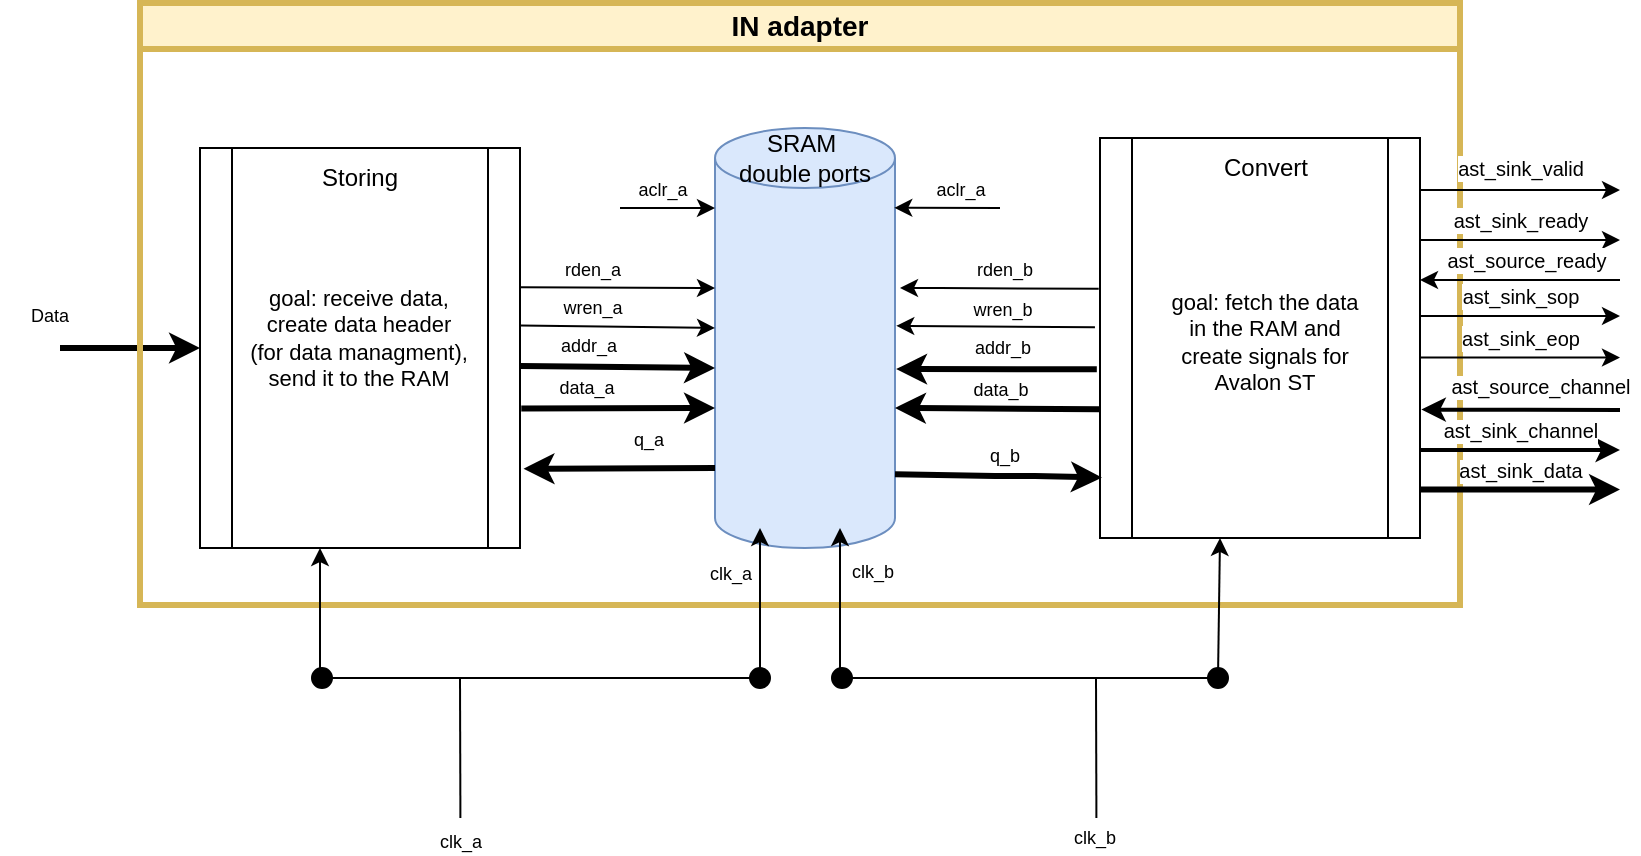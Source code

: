 <mxfile version="20.6.0" type="device"><diagram id="eJsZq9SZnfXNDUd87q3I" name="Page-1"><mxGraphModel dx="1014" dy="462" grid="0" gridSize="10" guides="1" tooltips="1" connect="1" arrows="1" fold="1" page="1" pageScale="1" pageWidth="1169" pageHeight="827" math="0" shadow="0"><root><mxCell id="0"/><mxCell id="1" parent="0"/><mxCell id="jrfVC20jL2zaQBm9AzPA-1" value="" style="shape=cylinder3;whiteSpace=wrap;html=1;boundedLbl=1;backgroundOutline=1;size=15;fillColor=#dae8fc;strokeColor=#6c8ebf;" parent="1" vertex="1"><mxGeometry x="587.5" y="280" width="90" height="210" as="geometry"/></mxCell><mxCell id="jrfVC20jL2zaQBm9AzPA-2" value="SRAM&amp;nbsp;&lt;br&gt;double ports" style="text;html=1;strokeColor=none;fillColor=none;align=center;verticalAlign=middle;whiteSpace=wrap;rounded=0;" parent="1" vertex="1"><mxGeometry x="595" y="280" width="75" height="30" as="geometry"/></mxCell><mxCell id="jrfVC20jL2zaQBm9AzPA-4" value="" style="endArrow=classic;html=1;rounded=0;" parent="1" edge="1"><mxGeometry width="50" height="50" relative="1" as="geometry"><mxPoint x="540" y="320" as="sourcePoint"/><mxPoint x="587.5" y="320" as="targetPoint"/></mxGeometry></mxCell><mxCell id="jrfVC20jL2zaQBm9AzPA-5" value="&lt;font style=&quot;font-size: 9px;&quot;&gt;aclr_a&lt;/font&gt;" style="edgeLabel;html=1;align=center;verticalAlign=middle;resizable=0;points=[];" parent="jrfVC20jL2zaQBm9AzPA-4" vertex="1" connectable="0"><mxGeometry x="-0.391" y="1" relative="1" as="geometry"><mxPoint x="6" y="-9" as="offset"/></mxGeometry></mxCell><mxCell id="jrfVC20jL2zaQBm9AzPA-6" value="" style="endArrow=classic;html=1;rounded=0;strokeWidth=3;exitX=1.002;exitY=0.545;exitDx=0;exitDy=0;exitPerimeter=0;" parent="1" source="jrfVC20jL2zaQBm9AzPA-54" edge="1"><mxGeometry width="50" height="50" relative="1" as="geometry"><mxPoint x="540" y="400" as="sourcePoint"/><mxPoint x="587.5" y="400" as="targetPoint"/><Array as="points"/></mxGeometry></mxCell><mxCell id="jrfVC20jL2zaQBm9AzPA-14" value="addr_a" style="edgeLabel;html=1;align=center;verticalAlign=middle;resizable=0;points=[];fontSize=9;" parent="jrfVC20jL2zaQBm9AzPA-6" vertex="1" connectable="0"><mxGeometry x="-0.511" y="-2" relative="1" as="geometry"><mxPoint x="9" y="-12" as="offset"/></mxGeometry></mxCell><mxCell id="jrfVC20jL2zaQBm9AzPA-18" value="" style="endArrow=classic;html=1;rounded=0;exitX=1;exitY=0.348;exitDx=0;exitDy=0;exitPerimeter=0;" parent="1" source="jrfVC20jL2zaQBm9AzPA-54" edge="1"><mxGeometry width="50" height="50" relative="1" as="geometry"><mxPoint x="540" y="360" as="sourcePoint"/><mxPoint x="587.5" y="360" as="targetPoint"/></mxGeometry></mxCell><mxCell id="jrfVC20jL2zaQBm9AzPA-19" value="&lt;font style=&quot;font-size: 9px;&quot;&gt;rden_a&lt;/font&gt;" style="edgeLabel;html=1;align=center;verticalAlign=middle;resizable=0;points=[];" parent="jrfVC20jL2zaQBm9AzPA-18" vertex="1" connectable="0"><mxGeometry x="-0.391" y="1" relative="1" as="geometry"><mxPoint x="6" y="-9" as="offset"/></mxGeometry></mxCell><mxCell id="jrfVC20jL2zaQBm9AzPA-20" value="" style="endArrow=classic;html=1;rounded=0;exitX=1.002;exitY=0.444;exitDx=0;exitDy=0;exitPerimeter=0;" parent="1" source="jrfVC20jL2zaQBm9AzPA-54" edge="1"><mxGeometry width="50" height="50" relative="1" as="geometry"><mxPoint x="540" y="380" as="sourcePoint"/><mxPoint x="587.5" y="380" as="targetPoint"/></mxGeometry></mxCell><mxCell id="jrfVC20jL2zaQBm9AzPA-21" value="&lt;font style=&quot;font-size: 9px;&quot;&gt;wren_a&lt;/font&gt;" style="edgeLabel;html=1;align=center;verticalAlign=middle;resizable=0;points=[];" parent="jrfVC20jL2zaQBm9AzPA-20" vertex="1" connectable="0"><mxGeometry x="-0.391" y="1" relative="1" as="geometry"><mxPoint x="6" y="-9" as="offset"/></mxGeometry></mxCell><mxCell id="jrfVC20jL2zaQBm9AzPA-22" value="" style="endArrow=classic;html=1;rounded=0;strokeWidth=3;exitX=1.004;exitY=0.651;exitDx=0;exitDy=0;exitPerimeter=0;" parent="1" source="jrfVC20jL2zaQBm9AzPA-54" edge="1"><mxGeometry width="50" height="50" relative="1" as="geometry"><mxPoint x="490" y="420" as="sourcePoint"/><mxPoint x="587.5" y="420" as="targetPoint"/><Array as="points"/></mxGeometry></mxCell><mxCell id="jrfVC20jL2zaQBm9AzPA-23" value="data_a" style="edgeLabel;html=1;align=center;verticalAlign=middle;resizable=0;points=[];fontSize=9;" parent="jrfVC20jL2zaQBm9AzPA-22" vertex="1" connectable="0"><mxGeometry x="-0.511" y="-2" relative="1" as="geometry"><mxPoint x="9" y="-12" as="offset"/></mxGeometry></mxCell><mxCell id="jrfVC20jL2zaQBm9AzPA-24" value="" style="endArrow=classic;html=1;rounded=0;strokeWidth=3;entryX=1.011;entryY=0.802;entryDx=0;entryDy=0;entryPerimeter=0;" parent="1" target="jrfVC20jL2zaQBm9AzPA-54" edge="1"><mxGeometry width="50" height="50" relative="1" as="geometry"><mxPoint x="587.5" y="450" as="sourcePoint"/><mxPoint x="540" y="450" as="targetPoint"/><Array as="points"/></mxGeometry></mxCell><mxCell id="jrfVC20jL2zaQBm9AzPA-25" value="q_a" style="edgeLabel;html=1;align=center;verticalAlign=middle;resizable=0;points=[];fontSize=9;" parent="jrfVC20jL2zaQBm9AzPA-24" vertex="1" connectable="0"><mxGeometry x="-0.511" y="-2" relative="1" as="geometry"><mxPoint x="-10" y="-12" as="offset"/></mxGeometry></mxCell><mxCell id="jrfVC20jL2zaQBm9AzPA-56" value="" style="endArrow=classic;html=1;rounded=0;strokeWidth=3;fontSize=9;entryX=0;entryY=0.5;entryDx=0;entryDy=0;" parent="1" target="jrfVC20jL2zaQBm9AzPA-54" edge="1"><mxGeometry width="50" height="50" relative="1" as="geometry"><mxPoint x="260" y="390" as="sourcePoint"/><mxPoint x="213.012" y="410" as="targetPoint"/></mxGeometry></mxCell><mxCell id="jrfVC20jL2zaQBm9AzPA-58" value="Data" style="text;html=1;strokeColor=none;fillColor=none;align=center;verticalAlign=middle;whiteSpace=wrap;rounded=0;fontSize=9;" parent="1" vertex="1"><mxGeometry x="230" y="358.78" width="50" height="30" as="geometry"/></mxCell><mxCell id="jrfVC20jL2zaQBm9AzPA-63" value="" style="group;fillColor=#dae8fc;strokeColor=#6c8ebf;" parent="1" vertex="1" connectable="0"><mxGeometry x="330" y="290" width="160" height="200" as="geometry"/></mxCell><mxCell id="jrfVC20jL2zaQBm9AzPA-54" value="" style="shape=process;whiteSpace=wrap;html=1;backgroundOutline=1;fontSize=9;" parent="jrfVC20jL2zaQBm9AzPA-63" vertex="1"><mxGeometry width="160" height="200" as="geometry"/></mxCell><mxCell id="jrfVC20jL2zaQBm9AzPA-55" value="Storing" style="text;html=1;strokeColor=none;fillColor=none;align=center;verticalAlign=middle;whiteSpace=wrap;rounded=0;" parent="jrfVC20jL2zaQBm9AzPA-63" vertex="1"><mxGeometry x="34.783" width="90.435" height="30" as="geometry"/></mxCell><mxCell id="jrfVC20jL2zaQBm9AzPA-59" value="&lt;font style=&quot;font-size: 11px;&quot;&gt;goal: receive data, create data header (for data managment), send it to the RAM&lt;/font&gt;" style="text;html=1;strokeColor=none;fillColor=none;align=center;verticalAlign=middle;whiteSpace=wrap;rounded=0;fontSize=9;" parent="jrfVC20jL2zaQBm9AzPA-63" vertex="1"><mxGeometry x="24.348" y="80" width="111.304" height="30" as="geometry"/></mxCell><mxCell id="jrfVC20jL2zaQBm9AzPA-64" value="" style="shape=process;whiteSpace=wrap;html=1;backgroundOutline=1;fontSize=9;" parent="1" vertex="1"><mxGeometry x="780" y="285" width="160" height="200" as="geometry"/></mxCell><mxCell id="jrfVC20jL2zaQBm9AzPA-65" value="" style="endArrow=classic;html=1;rounded=0;entryX=0.996;entryY=0.19;entryDx=0;entryDy=0;entryPerimeter=0;" parent="1" target="jrfVC20jL2zaQBm9AzPA-1" edge="1"><mxGeometry width="50" height="50" relative="1" as="geometry"><mxPoint x="730" y="320" as="sourcePoint"/><mxPoint x="757.5" y="310" as="targetPoint"/></mxGeometry></mxCell><mxCell id="jrfVC20jL2zaQBm9AzPA-66" value="&lt;font style=&quot;font-size: 9px;&quot;&gt;aclr_a&lt;/font&gt;" style="edgeLabel;html=1;align=center;verticalAlign=middle;resizable=0;points=[];" parent="jrfVC20jL2zaQBm9AzPA-65" vertex="1" connectable="0"><mxGeometry x="-0.391" y="1" relative="1" as="geometry"><mxPoint x="-4" y="-11" as="offset"/></mxGeometry></mxCell><mxCell id="jrfVC20jL2zaQBm9AzPA-67" value="" style="endArrow=classic;html=1;rounded=0;strokeWidth=3;exitX=-0.01;exitY=0.578;exitDx=0;exitDy=0;exitPerimeter=0;entryX=1.006;entryY=0.574;entryDx=0;entryDy=0;entryPerimeter=0;" parent="1" source="jrfVC20jL2zaQBm9AzPA-64" target="jrfVC20jL2zaQBm9AzPA-1" edge="1"><mxGeometry width="50" height="50" relative="1" as="geometry"><mxPoint x="720" y="384.5" as="sourcePoint"/><mxPoint x="817.04" y="385.5" as="targetPoint"/><Array as="points"/></mxGeometry></mxCell><mxCell id="jrfVC20jL2zaQBm9AzPA-68" value="addr_b" style="edgeLabel;html=1;align=center;verticalAlign=middle;resizable=0;points=[];fontSize=9;" parent="jrfVC20jL2zaQBm9AzPA-67" vertex="1" connectable="0"><mxGeometry x="-0.511" y="-2" relative="1" as="geometry"><mxPoint x="-23" y="-9" as="offset"/></mxGeometry></mxCell><mxCell id="jrfVC20jL2zaQBm9AzPA-71" value="" style="endArrow=classic;html=1;rounded=0;exitX=-0.004;exitY=0.377;exitDx=0;exitDy=0;exitPerimeter=0;" parent="1" source="jrfVC20jL2zaQBm9AzPA-64" edge="1"><mxGeometry width="50" height="50" relative="1" as="geometry"><mxPoint x="677.5" y="340" as="sourcePoint"/><mxPoint x="680" y="360" as="targetPoint"/><Array as="points"><mxPoint x="700" y="360"/></Array></mxGeometry></mxCell><mxCell id="jrfVC20jL2zaQBm9AzPA-72" value="&lt;font style=&quot;font-size: 9px;&quot;&gt;rden_b&lt;/font&gt;" style="edgeLabel;html=1;align=center;verticalAlign=middle;resizable=0;points=[];" parent="jrfVC20jL2zaQBm9AzPA-71" vertex="1" connectable="0"><mxGeometry x="-0.391" y="1" relative="1" as="geometry"><mxPoint x="-17" y="-11" as="offset"/></mxGeometry></mxCell><mxCell id="jrfVC20jL2zaQBm9AzPA-73" value="" style="endArrow=classic;html=1;rounded=0;exitX=-0.011;exitY=0.473;exitDx=0;exitDy=0;exitPerimeter=0;entryX=1.007;entryY=0.471;entryDx=0;entryDy=0;entryPerimeter=0;" parent="1" edge="1"><mxGeometry width="50" height="50" relative="1" as="geometry"><mxPoint x="777.47" y="379.6" as="sourcePoint"/><mxPoint x="678.13" y="378.91" as="targetPoint"/></mxGeometry></mxCell><mxCell id="jrfVC20jL2zaQBm9AzPA-74" value="&lt;font style=&quot;font-size: 9px;&quot;&gt;wren_b&lt;/font&gt;" style="edgeLabel;html=1;align=center;verticalAlign=middle;resizable=0;points=[];" parent="jrfVC20jL2zaQBm9AzPA-73" vertex="1" connectable="0"><mxGeometry x="-0.391" y="1" relative="1" as="geometry"><mxPoint x="-17" y="-11" as="offset"/></mxGeometry></mxCell><mxCell id="jrfVC20jL2zaQBm9AzPA-75" value="" style="endArrow=classic;html=1;rounded=0;strokeWidth=3;exitX=-0.002;exitY=0.69;exitDx=0;exitDy=0;exitPerimeter=0;entryX=0.993;entryY=0.678;entryDx=0;entryDy=0;entryPerimeter=0;" parent="1" edge="1"><mxGeometry width="50" height="50" relative="1" as="geometry"><mxPoint x="780.17" y="420.62" as="sourcePoint"/><mxPoint x="677.5" y="420.0" as="targetPoint"/><Array as="points"/></mxGeometry></mxCell><mxCell id="jrfVC20jL2zaQBm9AzPA-76" value="data_b" style="edgeLabel;html=1;align=center;verticalAlign=middle;resizable=0;points=[];fontSize=9;" parent="jrfVC20jL2zaQBm9AzPA-75" vertex="1" connectable="0"><mxGeometry x="-0.511" y="-2" relative="1" as="geometry"><mxPoint x="-25" y="-8" as="offset"/></mxGeometry></mxCell><mxCell id="jrfVC20jL2zaQBm9AzPA-77" value="" style="endArrow=classic;html=1;rounded=0;strokeWidth=3;exitX=1.028;exitY=0.81;exitDx=0;exitDy=0;exitPerimeter=0;entryX=0.006;entryY=0.849;entryDx=0;entryDy=0;entryPerimeter=0;" parent="1" target="jrfVC20jL2zaQBm9AzPA-64" edge="1"><mxGeometry width="50" height="50" relative="1" as="geometry"><mxPoint x="677.5" y="453.1" as="sourcePoint"/><mxPoint x="774.49" y="454" as="targetPoint"/><Array as="points"><mxPoint x="727.48" y="454"/><mxPoint x="747.48" y="454"/></Array></mxGeometry></mxCell><mxCell id="jrfVC20jL2zaQBm9AzPA-78" value="q_b" style="edgeLabel;html=1;align=center;verticalAlign=middle;resizable=0;points=[];fontSize=9;" parent="jrfVC20jL2zaQBm9AzPA-77" vertex="1" connectable="0"><mxGeometry x="-0.511" y="-2" relative="1" as="geometry"><mxPoint x="29" y="-12" as="offset"/></mxGeometry></mxCell><mxCell id="jrfVC20jL2zaQBm9AzPA-94" value="IN adapter" style="swimlane;whiteSpace=wrap;html=1;fontSize=14;fillColor=#fff2cc;strokeColor=#d6b656;strokeWidth=3;" parent="1" vertex="1"><mxGeometry x="300" y="217.5" width="660" height="301" as="geometry"/></mxCell><mxCell id="jrfVC20jL2zaQBm9AzPA-15" value="" style="endArrow=classic;html=1;rounded=0;" parent="jrfVC20jL2zaQBm9AzPA-94" edge="1"><mxGeometry width="50" height="50" relative="1" as="geometry"><mxPoint x="310" y="336" as="sourcePoint"/><mxPoint x="310" y="262.5" as="targetPoint"/></mxGeometry></mxCell><mxCell id="jrfVC20jL2zaQBm9AzPA-16" value="&lt;font style=&quot;font-size: 9px;&quot;&gt;clk_a&lt;/font&gt;" style="edgeLabel;html=1;align=center;verticalAlign=middle;resizable=0;points=[];" parent="jrfVC20jL2zaQBm9AzPA-15" vertex="1" connectable="0"><mxGeometry x="-0.391" y="1" relative="1" as="geometry"><mxPoint x="-14" y="-29" as="offset"/></mxGeometry></mxCell><mxCell id="jrfVC20jL2zaQBm9AzPA-116" value="" style="endArrow=classic;html=1;rounded=0;strokeWidth=1;fontSize=10;" parent="jrfVC20jL2zaQBm9AzPA-94" edge="1"><mxGeometry width="50" height="50" relative="1" as="geometry"><mxPoint x="90" y="342.5" as="sourcePoint"/><mxPoint x="90" y="272.5" as="targetPoint"/><Array as="points"><mxPoint x="90" y="312.5"/></Array></mxGeometry></mxCell><mxCell id="jrfVC20jL2zaQBm9AzPA-80" value="&lt;font style=&quot;font-size: 11px;&quot;&gt;goal: fetch the data in the RAM and create signals for Avalon ST&lt;/font&gt;" style="text;html=1;strokeColor=none;fillColor=none;align=center;verticalAlign=middle;whiteSpace=wrap;rounded=0;fontSize=9;" parent="jrfVC20jL2zaQBm9AzPA-94" vertex="1"><mxGeometry x="510" y="154.5" width="105" height="30" as="geometry"/></mxCell><mxCell id="jrfVC20jL2zaQBm9AzPA-79" value="Convert" style="text;html=1;strokeColor=none;fillColor=none;align=center;verticalAlign=middle;whiteSpace=wrap;rounded=0;" parent="jrfVC20jL2zaQBm9AzPA-94" vertex="1"><mxGeometry x="497.5" y="67.5" width="130" height="30" as="geometry"/></mxCell><mxCell id="jrfVC20jL2zaQBm9AzPA-99" value="" style="endArrow=classic;html=1;rounded=0;strokeWidth=1;fontSize=14;" parent="jrfVC20jL2zaQBm9AzPA-94" edge="1"><mxGeometry width="50" height="50" relative="1" as="geometry"><mxPoint x="640" y="93.5" as="sourcePoint"/><mxPoint x="740" y="93.5" as="targetPoint"/></mxGeometry></mxCell><mxCell id="jrfVC20jL2zaQBm9AzPA-101" value="&lt;font size=&quot;1&quot;&gt;ast_sink_valid&lt;/font&gt;" style="edgeLabel;html=1;align=center;verticalAlign=middle;resizable=0;points=[];" parent="jrfVC20jL2zaQBm9AzPA-94" vertex="1" connectable="0"><mxGeometry x="689.999" y="82.497" as="geometry"/></mxCell><mxCell id="jrfVC20jL2zaQBm9AzPA-102" value="" style="endArrow=classic;html=1;rounded=0;strokeWidth=1;fontSize=14;" parent="jrfVC20jL2zaQBm9AzPA-94" edge="1"><mxGeometry width="50" height="50" relative="1" as="geometry"><mxPoint x="640.0" y="118.5" as="sourcePoint"/><mxPoint x="740.0" y="118.5" as="targetPoint"/></mxGeometry></mxCell><mxCell id="jrfVC20jL2zaQBm9AzPA-103" value="&lt;font size=&quot;1&quot;&gt;ast_sink_ready&lt;/font&gt;" style="edgeLabel;html=1;align=center;verticalAlign=middle;resizable=0;points=[];" parent="jrfVC20jL2zaQBm9AzPA-94" vertex="1" connectable="0"><mxGeometry x="689.999" y="108.497" as="geometry"/></mxCell><mxCell id="jrfVC20jL2zaQBm9AzPA-104" value="" style="endArrow=classic;html=1;rounded=0;strokeWidth=1;fontSize=14;" parent="jrfVC20jL2zaQBm9AzPA-94" edge="1"><mxGeometry width="50" height="50" relative="1" as="geometry"><mxPoint x="640.0" y="156.5" as="sourcePoint"/><mxPoint x="740" y="156.5" as="targetPoint"/></mxGeometry></mxCell><mxCell id="jrfVC20jL2zaQBm9AzPA-105" value="&lt;font size=&quot;1&quot;&gt;ast_sink_sop&lt;/font&gt;" style="edgeLabel;html=1;align=center;verticalAlign=middle;resizable=0;points=[];" parent="jrfVC20jL2zaQBm9AzPA-94" vertex="1" connectable="0"><mxGeometry x="689.999" y="146.497" as="geometry"/></mxCell><mxCell id="jrfVC20jL2zaQBm9AzPA-106" value="" style="endArrow=classic;html=1;rounded=0;strokeWidth=1;fontSize=14;" parent="jrfVC20jL2zaQBm9AzPA-94" edge="1"><mxGeometry width="50" height="50" relative="1" as="geometry"><mxPoint x="640.0" y="177.28" as="sourcePoint"/><mxPoint x="740" y="177.28" as="targetPoint"/></mxGeometry></mxCell><mxCell id="jrfVC20jL2zaQBm9AzPA-107" value="&lt;font size=&quot;1&quot;&gt;ast_sink_eop&lt;/font&gt;" style="edgeLabel;html=1;align=center;verticalAlign=middle;resizable=0;points=[];" parent="jrfVC20jL2zaQBm9AzPA-94" vertex="1" connectable="0"><mxGeometry x="689.999" y="167.277" as="geometry"/></mxCell><mxCell id="jrfVC20jL2zaQBm9AzPA-108" value="" style="endArrow=classic;html=1;rounded=0;strokeWidth=2;fontSize=10;" parent="jrfVC20jL2zaQBm9AzPA-94" edge="1"><mxGeometry width="50" height="50" relative="1" as="geometry"><mxPoint x="640.0" y="223.5" as="sourcePoint"/><mxPoint x="740" y="223.5" as="targetPoint"/></mxGeometry></mxCell><mxCell id="jrfVC20jL2zaQBm9AzPA-109" value="&lt;font style=&quot;font-size: 10px;&quot;&gt;ast_sink_channel&lt;/font&gt;" style="edgeLabel;html=1;align=center;verticalAlign=middle;resizable=0;points=[];fontSize=10;" parent="jrfVC20jL2zaQBm9AzPA-94" vertex="1" connectable="0"><mxGeometry x="689.999" y="213.497" as="geometry"/></mxCell><mxCell id="jrfVC20jL2zaQBm9AzPA-110" value="" style="endArrow=classic;html=1;rounded=0;strokeWidth=2;fontSize=10;entryX=1.003;entryY=0.634;entryDx=0;entryDy=0;entryPerimeter=0;" parent="jrfVC20jL2zaQBm9AzPA-94" edge="1"><mxGeometry width="50" height="50" relative="1" as="geometry"><mxPoint x="740" y="203.5" as="sourcePoint"/><mxPoint x="640.69" y="203.3" as="targetPoint"/></mxGeometry></mxCell><mxCell id="jrfVC20jL2zaQBm9AzPA-111" value="&lt;font style=&quot;font-size: 10px;&quot;&gt;ast_source_channel&lt;/font&gt;" style="edgeLabel;html=1;align=center;verticalAlign=middle;resizable=0;points=[];fontSize=10;" parent="jrfVC20jL2zaQBm9AzPA-94" vertex="1" connectable="0"><mxGeometry x="699.999" y="191.497" as="geometry"/></mxCell><mxCell id="jrfVC20jL2zaQBm9AzPA-112" value="" style="endArrow=classic;html=1;rounded=0;strokeWidth=3;fontSize=10;" parent="jrfVC20jL2zaQBm9AzPA-94" edge="1"><mxGeometry width="50" height="50" relative="1" as="geometry"><mxPoint x="640.0" y="243.25" as="sourcePoint"/><mxPoint x="740" y="243.25" as="targetPoint"/></mxGeometry></mxCell><mxCell id="jrfVC20jL2zaQBm9AzPA-113" value="&lt;font style=&quot;font-size: 10px;&quot;&gt;ast_sink_data&lt;/font&gt;" style="edgeLabel;html=1;align=center;verticalAlign=middle;resizable=0;points=[];fontSize=10;" parent="jrfVC20jL2zaQBm9AzPA-94" vertex="1" connectable="0"><mxGeometry x="689.999" y="233.497" as="geometry"/></mxCell><mxCell id="jrfVC20jL2zaQBm9AzPA-114" value="" style="endArrow=classic;html=1;rounded=0;strokeWidth=1;fontSize=14;" parent="jrfVC20jL2zaQBm9AzPA-94" edge="1"><mxGeometry width="50" height="50" relative="1" as="geometry"><mxPoint x="740" y="138.5" as="sourcePoint"/><mxPoint x="640" y="138.5" as="targetPoint"/></mxGeometry></mxCell><mxCell id="jrfVC20jL2zaQBm9AzPA-115" value="&lt;font size=&quot;1&quot;&gt;ast_source_ready&lt;/font&gt;" style="edgeLabel;html=1;align=center;verticalAlign=middle;resizable=0;points=[];" parent="jrfVC20jL2zaQBm9AzPA-94" vertex="1" connectable="0"><mxGeometry x="692.999" y="128.497" as="geometry"/></mxCell><mxCell id="jrfVC20jL2zaQBm9AzPA-119" value="" style="endArrow=classic;html=1;rounded=0;startArrow=none;" parent="1" source="jrfVC20jL2zaQBm9AzPA-133" edge="1"><mxGeometry width="50" height="50" relative="1" as="geometry"><mxPoint x="840" y="560" as="sourcePoint"/><mxPoint x="840" y="485" as="targetPoint"/></mxGeometry></mxCell><mxCell id="jrfVC20jL2zaQBm9AzPA-121" value="" style="endArrow=none;html=1;rounded=0;strokeWidth=1;fontSize=10;startArrow=none;entryX=0;entryY=0.5;entryDx=0;entryDy=0;" parent="1" source="jrfVC20jL2zaQBm9AzPA-131" target="jrfVC20jL2zaQBm9AzPA-133" edge="1"><mxGeometry width="50" height="50" relative="1" as="geometry"><mxPoint x="320" y="560" as="sourcePoint"/><mxPoint x="840" y="560" as="targetPoint"/></mxGeometry></mxCell><mxCell id="jrfVC20jL2zaQBm9AzPA-122" value="" style="endArrow=none;html=1;rounded=0;strokeWidth=1;fontSize=10;" parent="1" edge="1"><mxGeometry width="50" height="50" relative="1" as="geometry"><mxPoint x="460.0" y="555" as="sourcePoint"/><mxPoint x="460.21" y="625" as="targetPoint"/></mxGeometry></mxCell><mxCell id="jrfVC20jL2zaQBm9AzPA-128" value="" style="endArrow=none;html=1;rounded=0;strokeWidth=1;fontSize=10;startArrow=none;entryX=1;entryY=0.5;entryDx=0;entryDy=0;" parent="1" source="jrfVC20jL2zaQBm9AzPA-125" target="jrfVC20jL2zaQBm9AzPA-129" edge="1"><mxGeometry width="50" height="50" relative="1" as="geometry"><mxPoint x="390" y="555" as="sourcePoint"/><mxPoint x="560.0" y="555" as="targetPoint"/></mxGeometry></mxCell><mxCell id="jrfVC20jL2zaQBm9AzPA-129" value="" style="ellipse;whiteSpace=wrap;html=1;fontSize=10;fillColor=#000000;" parent="1" vertex="1"><mxGeometry x="605" y="550" width="10" height="10" as="geometry"/></mxCell><mxCell id="jrfVC20jL2zaQBm9AzPA-131" value="" style="ellipse;whiteSpace=wrap;html=1;fontSize=10;fillColor=#000000;" parent="1" vertex="1"><mxGeometry x="646" y="550" width="10" height="10" as="geometry"/></mxCell><mxCell id="jrfVC20jL2zaQBm9AzPA-133" value="" style="ellipse;whiteSpace=wrap;html=1;fontSize=10;fillColor=#000000;" parent="1" vertex="1"><mxGeometry x="834" y="550" width="10" height="10" as="geometry"/></mxCell><mxCell id="jrfVC20jL2zaQBm9AzPA-134" value="" style="endArrow=none;html=1;rounded=0;" parent="1" edge="1"><mxGeometry width="50" height="50" relative="1" as="geometry"><mxPoint x="840" y="556" as="sourcePoint"/><mxPoint x="839.981" y="555.903" as="targetPoint"/></mxGeometry></mxCell><mxCell id="lfcyyhSEAyXe3yDBV3UX-1" value="&lt;font style=&quot;font-size: 9px;&quot;&gt;clk_a&lt;/font&gt;" style="edgeLabel;html=1;align=center;verticalAlign=middle;resizable=0;points=[];" vertex="1" connectable="0" parent="1"><mxGeometry x="605" y="518.895" as="geometry"><mxPoint x="-145" y="117" as="offset"/></mxGeometry></mxCell><mxCell id="lfcyyhSEAyXe3yDBV3UX-2" value="" style="endArrow=none;html=1;rounded=0;strokeWidth=1;fontSize=10;" edge="1" parent="1"><mxGeometry width="50" height="50" relative="1" as="geometry"><mxPoint x="778" y="555" as="sourcePoint"/><mxPoint x="778.21" y="625" as="targetPoint"/></mxGeometry></mxCell><mxCell id="lfcyyhSEAyXe3yDBV3UX-3" value="&lt;font style=&quot;font-size: 9px;&quot;&gt;clk_b&lt;/font&gt;" style="edgeLabel;html=1;align=center;verticalAlign=middle;resizable=0;points=[];" vertex="1" connectable="0" parent="1"><mxGeometry x="719" y="526.005" as="geometry"><mxPoint x="58" y="108" as="offset"/></mxGeometry></mxCell><mxCell id="jrfVC20jL2zaQBm9AzPA-125" value="" style="ellipse;whiteSpace=wrap;html=1;fontSize=10;fillColor=#000000;" parent="1" vertex="1"><mxGeometry x="386" y="550" width="10" height="10" as="geometry"/></mxCell><mxCell id="lfcyyhSEAyXe3yDBV3UX-8" value="" style="endArrow=none;html=1;rounded=0;strokeWidth=1;fontSize=10;startArrow=none;entryX=1;entryY=0.5;entryDx=0;entryDy=0;" edge="1" parent="1" target="jrfVC20jL2zaQBm9AzPA-125"><mxGeometry width="50" height="50" relative="1" as="geometry"><mxPoint x="390" y="555" as="sourcePoint"/><mxPoint x="615" y="555" as="targetPoint"/></mxGeometry></mxCell><mxCell id="jrfVC20jL2zaQBm9AzPA-69" value="" style="endArrow=classic;html=1;rounded=0;" parent="1" edge="1"><mxGeometry width="50" height="50" relative="1" as="geometry"><mxPoint x="650" y="552" as="sourcePoint"/><mxPoint x="650" y="480" as="targetPoint"/></mxGeometry></mxCell><mxCell id="jrfVC20jL2zaQBm9AzPA-70" value="&lt;font style=&quot;font-size: 9px;&quot;&gt;clk_b&lt;/font&gt;" style="edgeLabel;html=1;align=center;verticalAlign=middle;resizable=0;points=[];" parent="jrfVC20jL2zaQBm9AzPA-69" vertex="1" connectable="0"><mxGeometry x="-0.391" y="1" relative="1" as="geometry"><mxPoint x="17" y="-29" as="offset"/></mxGeometry></mxCell></root></mxGraphModel></diagram></mxfile>